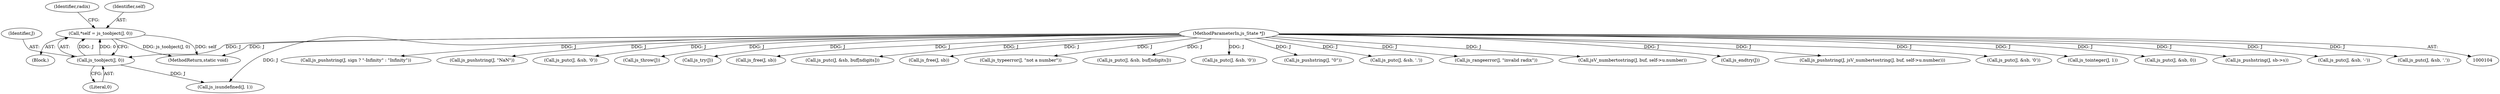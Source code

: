 digraph "0_mujs_da632ca08f240590d2dec786722ed08486ce1be6@pointer" {
"1000109" [label="(Call,*self = js_toobject(J, 0))"];
"1000111" [label="(Call,js_toobject(J, 0))"];
"1000105" [label="(MethodParameterIn,js_State *J)"];
"1000221" [label="(Call,js_pushstring(J, sign ? \"-Infinity\" : \"Infinity\"))"];
"1000213" [label="(Call,js_pushstring(J, \"NaN\"))"];
"1000346" [label="(Call,js_putc(J, &sb, '0'))"];
"1000113" [label="(Literal,0)"];
"1000317" [label="(Call,js_throw(J))"];
"1000116" [label="(Identifier,radix)"];
"1000311" [label="(Call,js_try(J))"];
"1000314" [label="(Call,js_free(J, sb))"];
"1000356" [label="(Call,js_putc(J, &sb, buf[ndigits]))"];
"1000414" [label="(Call,js_free(J, sb))"];
"1000111" [label="(Call,js_toobject(J, 0))"];
"1000417" [label="(MethodReturn,static void)"];
"1000131" [label="(Call,js_typeerror(J, \"not a number\"))"];
"1000112" [label="(Identifier,J)"];
"1000110" [label="(Identifier,self)"];
"1000371" [label="(Call,js_putc(J, &sb, buf[ndigits]))"];
"1000118" [label="(Call,js_isundefined(J, 1))"];
"1000331" [label="(Call,js_putc(J, &sb, '0'))"];
"1000205" [label="(Call,js_pushstring(J, \"0\"))"];
"1000336" [label="(Call,js_putc(J, &sb, '.'))"];
"1000158" [label="(Call,js_rangeerror(J, \"invalid radix\"))"];
"1000141" [label="(Call,jsV_numbertostring(J, buf, self->u.number))"];
"1000412" [label="(Call,js_endtry(J))"];
"1000139" [label="(Call,js_pushstring(J, jsV_numbertostring(J, buf, self->u.number)))"];
"1000397" [label="(Call,js_putc(J, &sb, '0'))"];
"1000122" [label="(Call,js_tointeger(J, 1))"];
"1000402" [label="(Call,js_putc(J, &sb, 0))"];
"1000407" [label="(Call,js_pushstring(J, sb->s))"];
"1000105" [label="(MethodParameterIn,js_State *J)"];
"1000109" [label="(Call,*self = js_toobject(J, 0))"];
"1000321" [label="(Call,js_putc(J, &sb, '-'))"];
"1000106" [label="(Block,)"];
"1000387" [label="(Call,js_putc(J, &sb, '.'))"];
"1000109" -> "1000106"  [label="AST: "];
"1000109" -> "1000111"  [label="CFG: "];
"1000110" -> "1000109"  [label="AST: "];
"1000111" -> "1000109"  [label="AST: "];
"1000116" -> "1000109"  [label="CFG: "];
"1000109" -> "1000417"  [label="DDG: self"];
"1000109" -> "1000417"  [label="DDG: js_toobject(J, 0)"];
"1000111" -> "1000109"  [label="DDG: J"];
"1000111" -> "1000109"  [label="DDG: 0"];
"1000111" -> "1000113"  [label="CFG: "];
"1000112" -> "1000111"  [label="AST: "];
"1000113" -> "1000111"  [label="AST: "];
"1000105" -> "1000111"  [label="DDG: J"];
"1000111" -> "1000118"  [label="DDG: J"];
"1000105" -> "1000104"  [label="AST: "];
"1000105" -> "1000417"  [label="DDG: J"];
"1000105" -> "1000118"  [label="DDG: J"];
"1000105" -> "1000122"  [label="DDG: J"];
"1000105" -> "1000131"  [label="DDG: J"];
"1000105" -> "1000139"  [label="DDG: J"];
"1000105" -> "1000141"  [label="DDG: J"];
"1000105" -> "1000158"  [label="DDG: J"];
"1000105" -> "1000205"  [label="DDG: J"];
"1000105" -> "1000213"  [label="DDG: J"];
"1000105" -> "1000221"  [label="DDG: J"];
"1000105" -> "1000311"  [label="DDG: J"];
"1000105" -> "1000314"  [label="DDG: J"];
"1000105" -> "1000317"  [label="DDG: J"];
"1000105" -> "1000321"  [label="DDG: J"];
"1000105" -> "1000331"  [label="DDG: J"];
"1000105" -> "1000336"  [label="DDG: J"];
"1000105" -> "1000346"  [label="DDG: J"];
"1000105" -> "1000356"  [label="DDG: J"];
"1000105" -> "1000371"  [label="DDG: J"];
"1000105" -> "1000387"  [label="DDG: J"];
"1000105" -> "1000397"  [label="DDG: J"];
"1000105" -> "1000402"  [label="DDG: J"];
"1000105" -> "1000407"  [label="DDG: J"];
"1000105" -> "1000412"  [label="DDG: J"];
"1000105" -> "1000414"  [label="DDG: J"];
}
